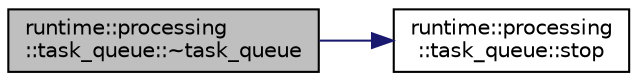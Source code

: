 digraph "runtime::processing::task_queue::~task_queue"
{
 // LATEX_PDF_SIZE
  edge [fontname="Helvetica",fontsize="10",labelfontname="Helvetica",labelfontsize="10"];
  node [fontname="Helvetica",fontsize="10",shape=record];
  rankdir="LR";
  Node1 [label="runtime::processing\l::task_queue::~task_queue",height=0.2,width=0.4,color="black", fillcolor="grey75", style="filled", fontcolor="black",tooltip=" "];
  Node1 -> Node2 [color="midnightblue",fontsize="10",style="solid",fontname="Helvetica"];
  Node2 [label="runtime::processing\l::task_queue::stop",height=0.2,width=0.4,color="black", fillcolor="white", style="filled",URL="$classruntime_1_1processing_1_1task__queue.html#ae06fbe14548c34a99f8116ba101ac99e",tooltip=" "];
}
